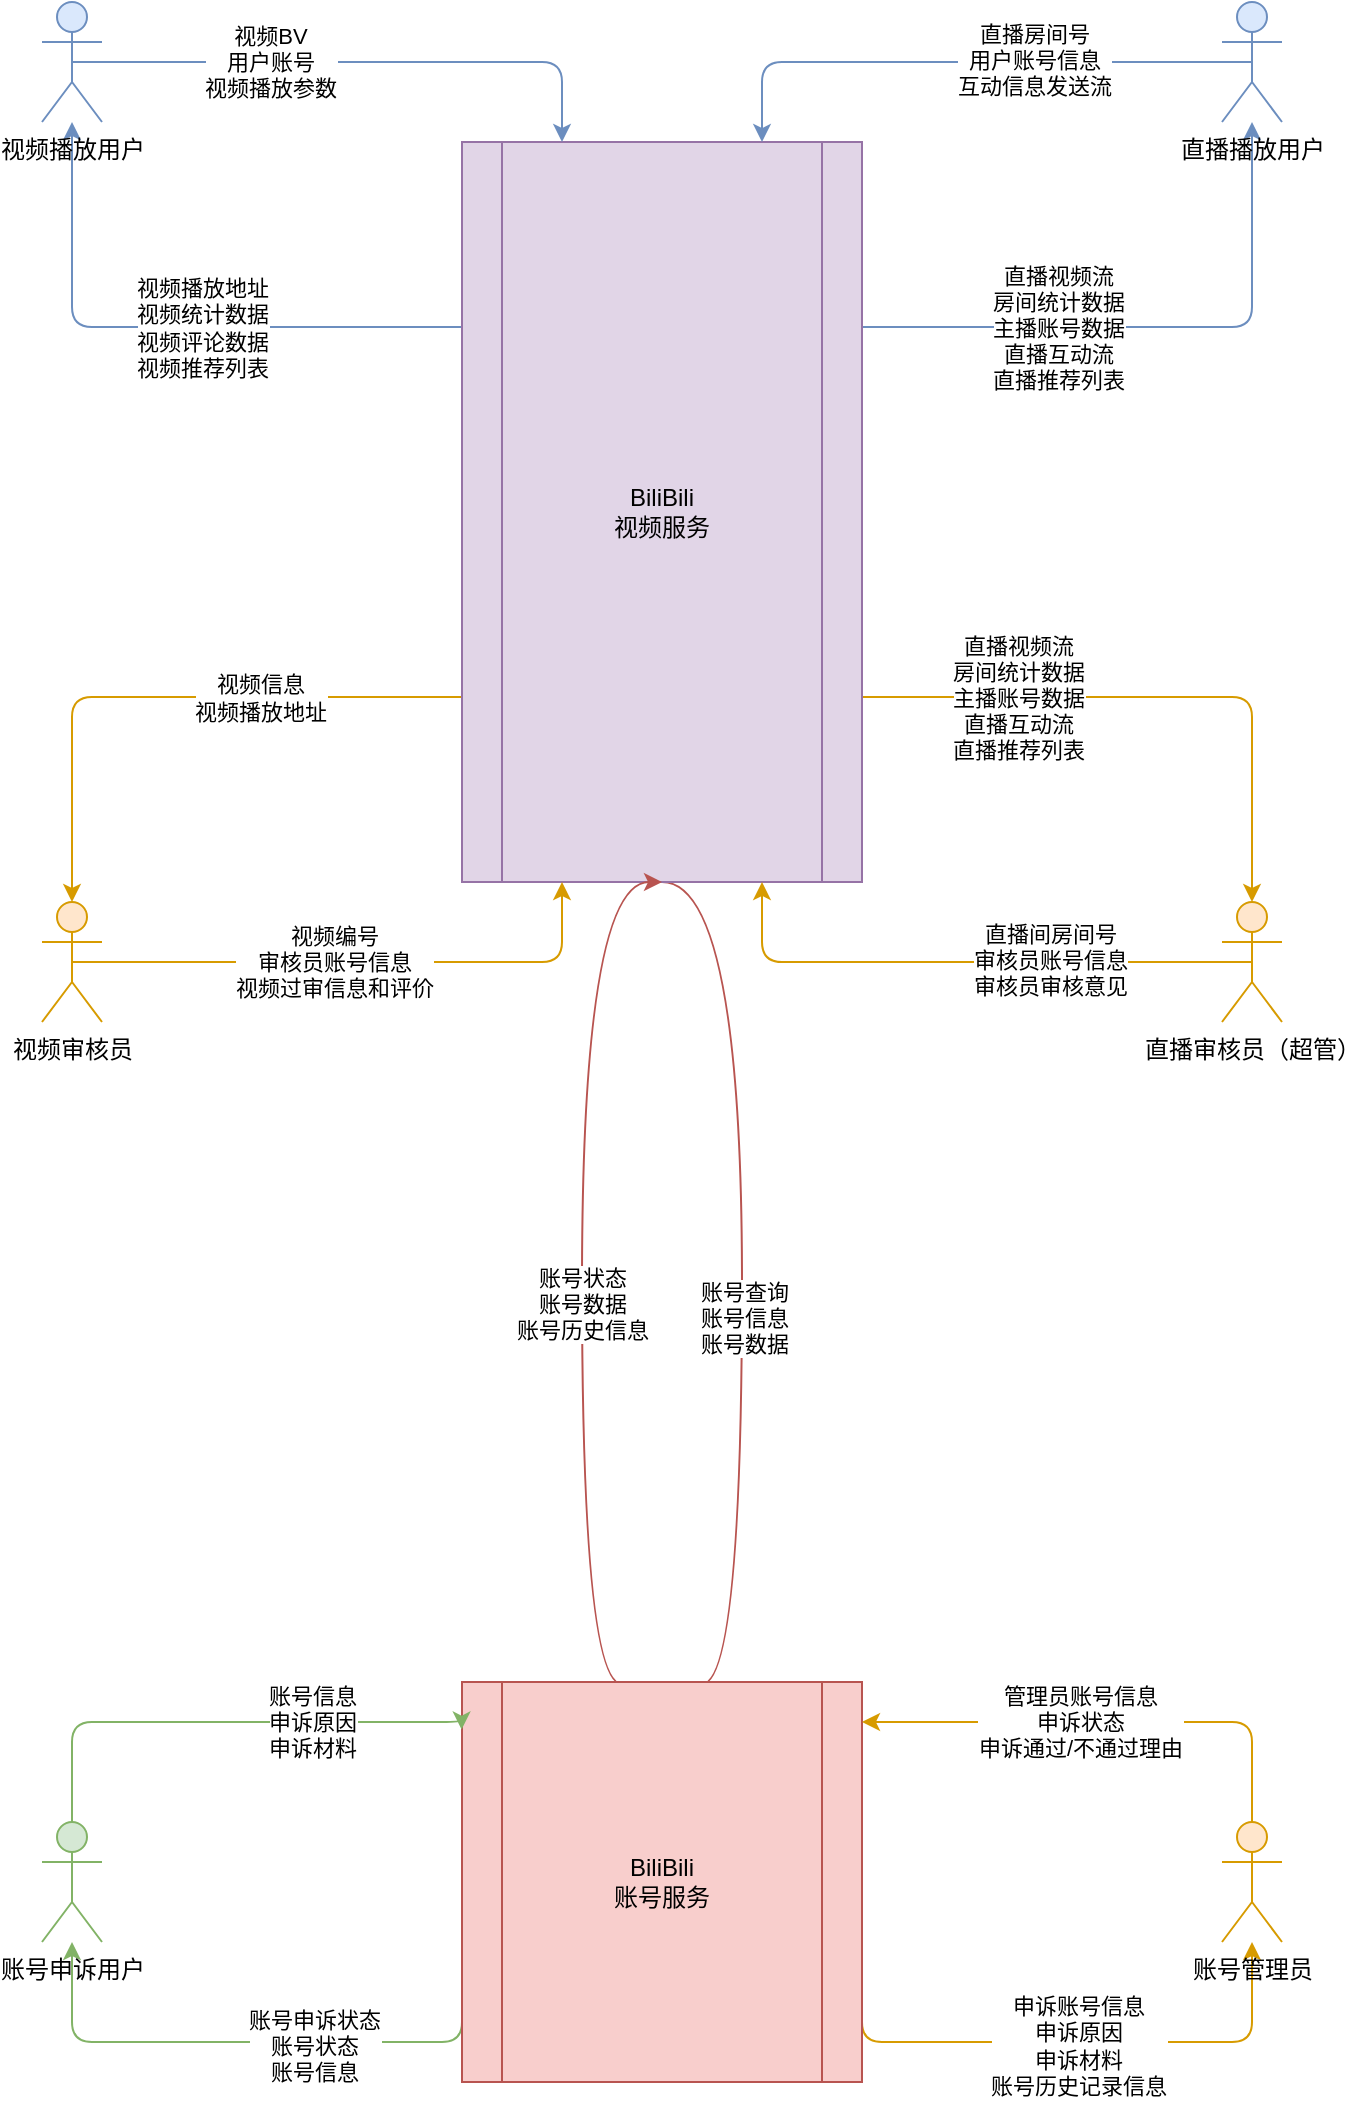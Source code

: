 <mxfile version="21.0.7" type="github">
  <diagram name="Page-1" id="c7558073-3199-34d8-9f00-42111426c3f3">
    <mxGraphModel dx="3580" dy="2087" grid="1" gridSize="10" guides="1" tooltips="1" connect="1" arrows="1" fold="1" page="1" pageScale="1" pageWidth="826" pageHeight="1169" background="none" math="0" shadow="0">
      <root>
        <mxCell id="0" />
        <mxCell id="1" parent="0" />
        <mxCell id="JV1y3e_D9aL5zyxWiam7-99" style="edgeStyle=orthogonalEdgeStyle;orthogonalLoop=1;jettySize=auto;html=1;exitX=0;exitY=0.25;exitDx=0;exitDy=0;rounded=1;fillColor=#dae8fc;strokeColor=#6c8ebf;" edge="1" parent="1" source="JV1y3e_D9aL5zyxWiam7-96" target="JV1y3e_D9aL5zyxWiam7-97">
          <mxGeometry relative="1" as="geometry" />
        </mxCell>
        <mxCell id="JV1y3e_D9aL5zyxWiam7-101" value="视频播放地址&lt;br&gt;视频统计数据&lt;br&gt;视频评论数据&lt;br&gt;视频推荐列表" style="edgeLabel;html=1;align=center;verticalAlign=middle;resizable=0;points=[];" vertex="1" connectable="0" parent="JV1y3e_D9aL5zyxWiam7-99">
          <mxGeometry x="0.091" relative="1" as="geometry">
            <mxPoint x="32" as="offset" />
          </mxGeometry>
        </mxCell>
        <mxCell id="JV1y3e_D9aL5zyxWiam7-105" style="edgeStyle=orthogonalEdgeStyle;orthogonalLoop=1;jettySize=auto;html=1;exitX=1;exitY=0.25;exitDx=0;exitDy=0;rounded=1;fillColor=#dae8fc;strokeColor=#6c8ebf;" edge="1" parent="1" source="JV1y3e_D9aL5zyxWiam7-96" target="JV1y3e_D9aL5zyxWiam7-102">
          <mxGeometry relative="1" as="geometry" />
        </mxCell>
        <mxCell id="JV1y3e_D9aL5zyxWiam7-107" value="直播视频流&lt;br&gt;房间统计数据&lt;br&gt;主播账号数据&lt;br&gt;直播互动流&lt;br&gt;直播推荐列表" style="edgeLabel;html=1;align=center;verticalAlign=middle;resizable=0;points=[];" vertex="1" connectable="0" parent="JV1y3e_D9aL5zyxWiam7-105">
          <mxGeometry x="-0.342" relative="1" as="geometry">
            <mxPoint as="offset" />
          </mxGeometry>
        </mxCell>
        <mxCell id="JV1y3e_D9aL5zyxWiam7-113" style="edgeStyle=orthogonalEdgeStyle;orthogonalLoop=1;jettySize=auto;html=1;exitX=0;exitY=0.75;exitDx=0;exitDy=0;rounded=1;fillColor=#ffe6cc;strokeColor=#d79b00;" edge="1" parent="1" source="JV1y3e_D9aL5zyxWiam7-96" target="JV1y3e_D9aL5zyxWiam7-108">
          <mxGeometry relative="1" as="geometry" />
        </mxCell>
        <mxCell id="JV1y3e_D9aL5zyxWiam7-115" value="视频信息&lt;br&gt;视频播放地址" style="edgeLabel;html=1;align=center;verticalAlign=middle;resizable=0;points=[];" vertex="1" connectable="0" parent="JV1y3e_D9aL5zyxWiam7-113">
          <mxGeometry x="-0.321" relative="1" as="geometry">
            <mxPoint as="offset" />
          </mxGeometry>
        </mxCell>
        <mxCell id="JV1y3e_D9aL5zyxWiam7-118" style="edgeStyle=orthogonalEdgeStyle;orthogonalLoop=1;jettySize=auto;html=1;exitX=1;exitY=0.75;exitDx=0;exitDy=0;rounded=1;fillColor=#ffe6cc;strokeColor=#d79b00;" edge="1" parent="1" source="JV1y3e_D9aL5zyxWiam7-96" target="JV1y3e_D9aL5zyxWiam7-116">
          <mxGeometry relative="1" as="geometry" />
        </mxCell>
        <mxCell id="JV1y3e_D9aL5zyxWiam7-120" value="直播视频流&lt;br style=&quot;border-color: var(--border-color);&quot;&gt;房间统计数据&lt;br style=&quot;border-color: var(--border-color);&quot;&gt;主播账号数据&lt;br style=&quot;border-color: var(--border-color);&quot;&gt;直播互动流&lt;br style=&quot;border-color: var(--border-color);&quot;&gt;直播推荐列表" style="edgeLabel;html=1;align=center;verticalAlign=middle;resizable=0;points=[];" vertex="1" connectable="0" parent="JV1y3e_D9aL5zyxWiam7-118">
          <mxGeometry x="-0.479" relative="1" as="geometry">
            <mxPoint as="offset" />
          </mxGeometry>
        </mxCell>
        <mxCell id="JV1y3e_D9aL5zyxWiam7-141" style="edgeStyle=orthogonalEdgeStyle;orthogonalLoop=1;jettySize=auto;html=1;exitX=0.5;exitY=1;exitDx=0;exitDy=0;entryX=0.5;entryY=0;entryDx=0;entryDy=0;curved=1;fillColor=#f8cecc;strokeColor=#b85450;" edge="1" parent="1" source="JV1y3e_D9aL5zyxWiam7-96" target="JV1y3e_D9aL5zyxWiam7-127">
          <mxGeometry relative="1" as="geometry">
            <Array as="points">
              <mxPoint x="460" y="460" />
              <mxPoint x="460" y="861" />
            </Array>
          </mxGeometry>
        </mxCell>
        <mxCell id="JV1y3e_D9aL5zyxWiam7-145" value="账号查询&lt;br&gt;账号信息&lt;br&gt;账号数据" style="edgeLabel;html=1;align=center;verticalAlign=middle;resizable=0;points=[];" vertex="1" connectable="0" parent="JV1y3e_D9aL5zyxWiam7-141">
          <mxGeometry x="0.122" y="1" relative="1" as="geometry">
            <mxPoint y="-13" as="offset" />
          </mxGeometry>
        </mxCell>
        <mxCell id="JV1y3e_D9aL5zyxWiam7-96" value="BiliBili&lt;br&gt;视频服务" style="shape=process;whiteSpace=wrap;html=1;backgroundOutline=1;fillColor=#e1d5e7;strokeColor=#9673a6;" vertex="1" parent="1">
          <mxGeometry x="320" y="90" width="200" height="370" as="geometry" />
        </mxCell>
        <mxCell id="JV1y3e_D9aL5zyxWiam7-98" style="edgeStyle=orthogonalEdgeStyle;orthogonalLoop=1;jettySize=auto;html=1;exitX=0.5;exitY=0.5;exitDx=0;exitDy=0;exitPerimeter=0;entryX=0.25;entryY=0;entryDx=0;entryDy=0;rounded=1;fillColor=#dae8fc;strokeColor=#6c8ebf;" edge="1" parent="1" source="JV1y3e_D9aL5zyxWiam7-97" target="JV1y3e_D9aL5zyxWiam7-96">
          <mxGeometry relative="1" as="geometry" />
        </mxCell>
        <mxCell id="JV1y3e_D9aL5zyxWiam7-100" value="视频BV&lt;br&gt;用户账号&lt;br&gt;视频播放参数" style="edgeLabel;html=1;align=center;verticalAlign=middle;resizable=0;points=[];" vertex="1" connectable="0" parent="JV1y3e_D9aL5zyxWiam7-98">
          <mxGeometry x="-0.308" relative="1" as="geometry">
            <mxPoint as="offset" />
          </mxGeometry>
        </mxCell>
        <mxCell id="JV1y3e_D9aL5zyxWiam7-97" value="视频播放用户" style="shape=umlActor;verticalLabelPosition=bottom;verticalAlign=top;html=1;outlineConnect=0;fillColor=#dae8fc;strokeColor=#6c8ebf;" vertex="1" parent="1">
          <mxGeometry x="110" y="20" width="30" height="60" as="geometry" />
        </mxCell>
        <mxCell id="JV1y3e_D9aL5zyxWiam7-104" style="edgeStyle=orthogonalEdgeStyle;orthogonalLoop=1;jettySize=auto;html=1;exitX=0.5;exitY=0.5;exitDx=0;exitDy=0;exitPerimeter=0;entryX=0.75;entryY=0;entryDx=0;entryDy=0;rounded=1;fillColor=#dae8fc;strokeColor=#6c8ebf;" edge="1" parent="1" source="JV1y3e_D9aL5zyxWiam7-102" target="JV1y3e_D9aL5zyxWiam7-96">
          <mxGeometry relative="1" as="geometry" />
        </mxCell>
        <mxCell id="JV1y3e_D9aL5zyxWiam7-106" value="直播房间号&lt;br&gt;用户账号信息&lt;br&gt;互动信息发送流" style="edgeLabel;html=1;align=center;verticalAlign=middle;resizable=0;points=[];" vertex="1" connectable="0" parent="JV1y3e_D9aL5zyxWiam7-104">
          <mxGeometry x="-0.233" y="-1" relative="1" as="geometry">
            <mxPoint as="offset" />
          </mxGeometry>
        </mxCell>
        <mxCell id="JV1y3e_D9aL5zyxWiam7-102" value="直播播放用户" style="shape=umlActor;verticalLabelPosition=bottom;verticalAlign=top;html=1;outlineConnect=0;fillColor=#dae8fc;strokeColor=#6c8ebf;" vertex="1" parent="1">
          <mxGeometry x="700" y="20" width="30" height="60" as="geometry" />
        </mxCell>
        <mxCell id="JV1y3e_D9aL5zyxWiam7-121" style="edgeStyle=orthogonalEdgeStyle;orthogonalLoop=1;jettySize=auto;html=1;exitX=0.5;exitY=0.5;exitDx=0;exitDy=0;exitPerimeter=0;entryX=0.25;entryY=1;entryDx=0;entryDy=0;rounded=1;fillColor=#ffe6cc;strokeColor=#d79b00;" edge="1" parent="1" source="JV1y3e_D9aL5zyxWiam7-108" target="JV1y3e_D9aL5zyxWiam7-96">
          <mxGeometry relative="1" as="geometry" />
        </mxCell>
        <mxCell id="JV1y3e_D9aL5zyxWiam7-122" value="视频编号&lt;br style=&quot;border-color: var(--border-color);&quot;&gt;审核员账号信息&lt;br style=&quot;border-color: var(--border-color);&quot;&gt;视频过审信息和评价" style="edgeLabel;html=1;align=center;verticalAlign=middle;resizable=0;points=[];" vertex="1" connectable="0" parent="JV1y3e_D9aL5zyxWiam7-121">
          <mxGeometry x="-0.081" relative="1" as="geometry">
            <mxPoint as="offset" />
          </mxGeometry>
        </mxCell>
        <mxCell id="JV1y3e_D9aL5zyxWiam7-108" value="视频审核员" style="shape=umlActor;verticalLabelPosition=bottom;verticalAlign=top;html=1;outlineConnect=0;fillColor=#ffe6cc;strokeColor=#d79b00;" vertex="1" parent="1">
          <mxGeometry x="110" y="470" width="30" height="60" as="geometry" />
        </mxCell>
        <mxCell id="JV1y3e_D9aL5zyxWiam7-117" style="edgeStyle=orthogonalEdgeStyle;orthogonalLoop=1;jettySize=auto;html=1;exitX=0.5;exitY=0.5;exitDx=0;exitDy=0;exitPerimeter=0;entryX=0.75;entryY=1;entryDx=0;entryDy=0;rounded=1;fillColor=#ffe6cc;strokeColor=#d79b00;" edge="1" parent="1" source="JV1y3e_D9aL5zyxWiam7-116" target="JV1y3e_D9aL5zyxWiam7-96">
          <mxGeometry relative="1" as="geometry" />
        </mxCell>
        <mxCell id="JV1y3e_D9aL5zyxWiam7-119" value="直播间房间号&lt;br&gt;审核员账号信息&lt;br&gt;审核员审核意见" style="edgeLabel;html=1;align=center;verticalAlign=middle;resizable=0;points=[];" vertex="1" connectable="0" parent="JV1y3e_D9aL5zyxWiam7-117">
          <mxGeometry x="-0.292" y="-1" relative="1" as="geometry">
            <mxPoint as="offset" />
          </mxGeometry>
        </mxCell>
        <mxCell id="JV1y3e_D9aL5zyxWiam7-116" value="直播审核员（超管）" style="shape=umlActor;verticalLabelPosition=bottom;verticalAlign=top;html=1;outlineConnect=0;fillColor=#ffe6cc;strokeColor=#d79b00;" vertex="1" parent="1">
          <mxGeometry x="700" y="470" width="30" height="60" as="geometry" />
        </mxCell>
        <mxCell id="JV1y3e_D9aL5zyxWiam7-130" style="edgeStyle=orthogonalEdgeStyle;rounded=1;orthogonalLoop=1;jettySize=auto;html=1;exitX=0;exitY=0.75;exitDx=0;exitDy=0;fillColor=#d5e8d4;strokeColor=#82b366;" edge="1" parent="1" source="JV1y3e_D9aL5zyxWiam7-127" target="JV1y3e_D9aL5zyxWiam7-128">
          <mxGeometry relative="1" as="geometry">
            <Array as="points">
              <mxPoint x="320" y="1040" />
              <mxPoint x="125" y="1040" />
            </Array>
          </mxGeometry>
        </mxCell>
        <mxCell id="JV1y3e_D9aL5zyxWiam7-133" value="账号申诉状态&lt;br&gt;账号状态&lt;br&gt;账号信息" style="edgeLabel;html=1;align=center;verticalAlign=middle;resizable=0;points=[];" vertex="1" connectable="0" parent="JV1y3e_D9aL5zyxWiam7-130">
          <mxGeometry x="-0.24" y="2" relative="1" as="geometry">
            <mxPoint as="offset" />
          </mxGeometry>
        </mxCell>
        <mxCell id="JV1y3e_D9aL5zyxWiam7-137" style="edgeStyle=orthogonalEdgeStyle;rounded=1;orthogonalLoop=1;jettySize=auto;html=1;exitX=1;exitY=0.75;exitDx=0;exitDy=0;fillColor=#ffe6cc;strokeColor=#d79b00;" edge="1" parent="1" source="JV1y3e_D9aL5zyxWiam7-127" target="JV1y3e_D9aL5zyxWiam7-134">
          <mxGeometry relative="1" as="geometry">
            <Array as="points">
              <mxPoint x="520" y="1040" />
              <mxPoint x="715" y="1040" />
            </Array>
          </mxGeometry>
        </mxCell>
        <mxCell id="JV1y3e_D9aL5zyxWiam7-139" value="申诉账号信息&lt;br&gt;申诉原因&lt;br&gt;申诉材料&lt;br&gt;账号历史记录信息" style="edgeLabel;html=1;align=center;verticalAlign=middle;resizable=0;points=[];" vertex="1" connectable="0" parent="JV1y3e_D9aL5zyxWiam7-137">
          <mxGeometry x="0.001" y="-2" relative="1" as="geometry">
            <mxPoint as="offset" />
          </mxGeometry>
        </mxCell>
        <mxCell id="JV1y3e_D9aL5zyxWiam7-144" style="edgeStyle=orthogonalEdgeStyle;orthogonalLoop=1;jettySize=auto;html=1;exitX=0.5;exitY=0;exitDx=0;exitDy=0;entryX=0.5;entryY=1;entryDx=0;entryDy=0;curved=1;fillColor=#f8cecc;strokeColor=#b85450;" edge="1" parent="1" source="JV1y3e_D9aL5zyxWiam7-127" target="JV1y3e_D9aL5zyxWiam7-96">
          <mxGeometry relative="1" as="geometry">
            <Array as="points">
              <mxPoint x="380" y="861" />
              <mxPoint x="380" y="460" />
            </Array>
          </mxGeometry>
        </mxCell>
        <mxCell id="JV1y3e_D9aL5zyxWiam7-146" value="账号状态&lt;br&gt;账号数据&lt;br&gt;账号历史信息" style="edgeLabel;html=1;align=center;verticalAlign=middle;resizable=0;points=[];" vertex="1" connectable="0" parent="JV1y3e_D9aL5zyxWiam7-144">
          <mxGeometry x="-0.063" relative="1" as="geometry">
            <mxPoint y="-5" as="offset" />
          </mxGeometry>
        </mxCell>
        <mxCell id="JV1y3e_D9aL5zyxWiam7-127" value="BiliBili&lt;br&gt;账号服务" style="shape=process;whiteSpace=wrap;html=1;backgroundOutline=1;fillColor=#f8cecc;strokeColor=#b85450;" vertex="1" parent="1">
          <mxGeometry x="320" y="860" width="200" height="200" as="geometry" />
        </mxCell>
        <mxCell id="JV1y3e_D9aL5zyxWiam7-131" style="edgeStyle=orthogonalEdgeStyle;rounded=1;orthogonalLoop=1;jettySize=auto;html=1;exitX=0.5;exitY=0.5;exitDx=0;exitDy=0;exitPerimeter=0;entryX=-0.001;entryY=0.119;entryDx=0;entryDy=0;entryPerimeter=0;fillColor=#d5e8d4;strokeColor=#82b366;" edge="1" parent="1" source="JV1y3e_D9aL5zyxWiam7-128" target="JV1y3e_D9aL5zyxWiam7-127">
          <mxGeometry relative="1" as="geometry">
            <Array as="points">
              <mxPoint x="125" y="880" />
              <mxPoint x="320" y="880" />
            </Array>
          </mxGeometry>
        </mxCell>
        <mxCell id="JV1y3e_D9aL5zyxWiam7-132" value="账号信息&lt;br&gt;申诉原因&lt;br&gt;申诉材料" style="edgeLabel;html=1;align=center;verticalAlign=middle;resizable=0;points=[];" vertex="1" connectable="0" parent="JV1y3e_D9aL5zyxWiam7-131">
          <mxGeometry x="0.437" relative="1" as="geometry">
            <mxPoint as="offset" />
          </mxGeometry>
        </mxCell>
        <mxCell id="JV1y3e_D9aL5zyxWiam7-128" value="账号申诉用户" style="shape=umlActor;verticalLabelPosition=bottom;verticalAlign=top;html=1;outlineConnect=0;fillColor=#d5e8d4;strokeColor=#82b366;" vertex="1" parent="1">
          <mxGeometry x="110" y="930" width="30" height="60" as="geometry" />
        </mxCell>
        <mxCell id="JV1y3e_D9aL5zyxWiam7-138" style="edgeStyle=orthogonalEdgeStyle;rounded=1;orthogonalLoop=1;jettySize=auto;html=1;exitX=0.5;exitY=0;exitDx=0;exitDy=0;exitPerimeter=0;fillColor=#ffe6cc;strokeColor=#d79b00;" edge="1" parent="1" source="JV1y3e_D9aL5zyxWiam7-134">
          <mxGeometry relative="1" as="geometry">
            <mxPoint x="520" y="880" as="targetPoint" />
            <Array as="points">
              <mxPoint x="676" y="880" />
              <mxPoint x="520" y="880" />
            </Array>
          </mxGeometry>
        </mxCell>
        <mxCell id="JV1y3e_D9aL5zyxWiam7-140" value="管理员账号信息&lt;br&gt;申诉状态&lt;br&gt;申诉通过/不通过理由" style="edgeLabel;html=1;align=center;verticalAlign=middle;resizable=0;points=[];" vertex="1" connectable="0" parent="JV1y3e_D9aL5zyxWiam7-138">
          <mxGeometry x="0.112" relative="1" as="geometry">
            <mxPoint as="offset" />
          </mxGeometry>
        </mxCell>
        <mxCell id="JV1y3e_D9aL5zyxWiam7-134" value="账号管理员" style="shape=umlActor;verticalLabelPosition=bottom;verticalAlign=top;html=1;outlineConnect=0;fillColor=#ffe6cc;strokeColor=#d79b00;" vertex="1" parent="1">
          <mxGeometry x="700" y="930" width="30" height="60" as="geometry" />
        </mxCell>
      </root>
    </mxGraphModel>
  </diagram>
</mxfile>
